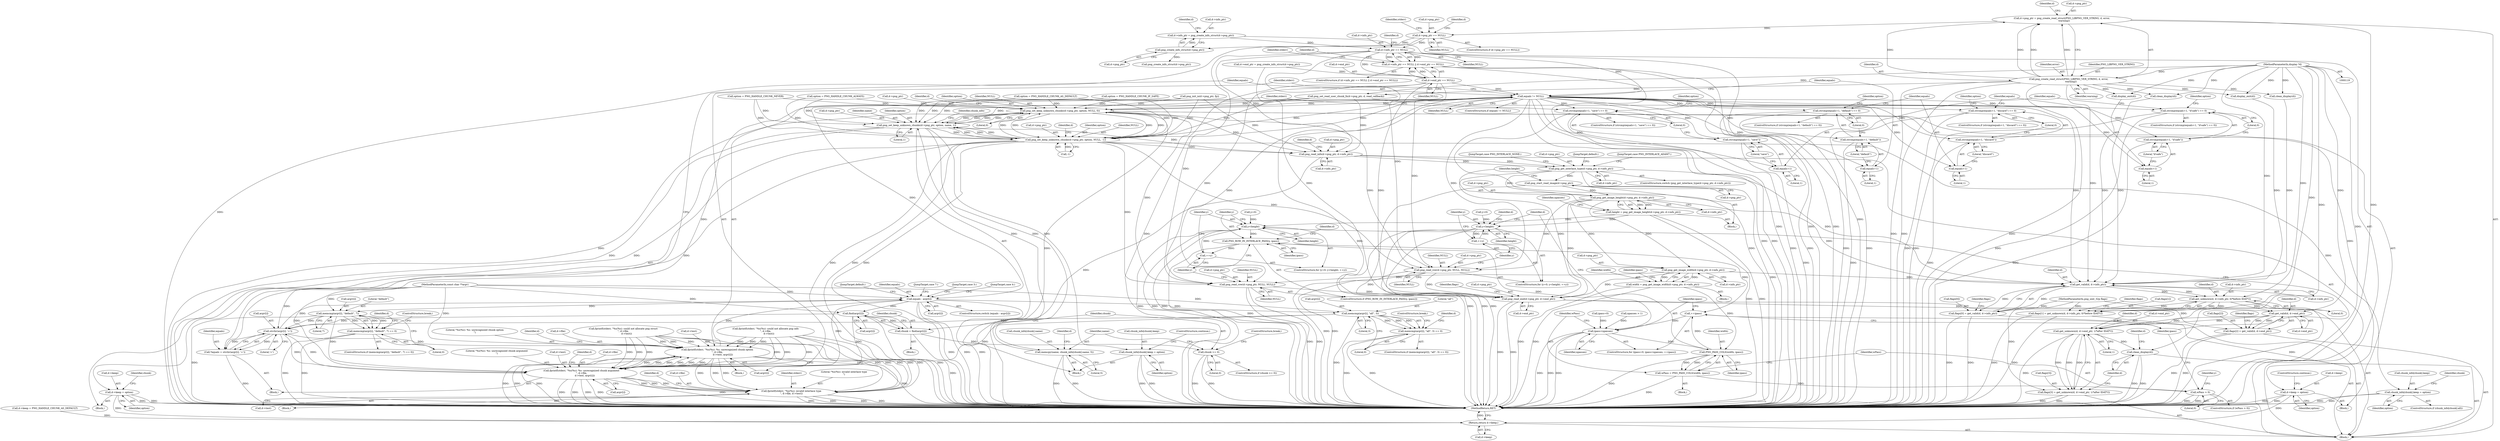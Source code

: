 digraph "1_Android_9d4853418ab2f754c2b63e091c29c5529b8b86ca_32@API" {
"1000173" [label="(Call,d->info_ptr = png_create_info_struct(d->png_ptr))"];
"1000177" [label="(Call,png_create_info_struct(d->png_ptr))"];
"1000156" [label="(Call,d->png_ptr == NULL)"];
"1000146" [label="(Call,d->png_ptr = png_create_read_struct(PNG_LIBPNG_VER_STRING, d, error,\n      warning))"];
"1000150" [label="(Call,png_create_read_struct(PNG_LIBPNG_VER_STRING, d, error,\n      warning))"];
"1000124" [label="(MethodParameterIn,display *d)"];
"1000191" [label="(Call,d->info_ptr == NULL)"];
"1000190" [label="(Call,d->info_ptr == NULL || d->end_ptr == NULL)"];
"1000196" [label="(Call,d->end_ptr == NULL)"];
"1000248" [label="(Call,equals != NULL)"];
"1000255" [label="(Call,strcmp(equals+1, \"default\") == 0)"];
"1000256" [label="(Call,strcmp(equals+1, \"default\"))"];
"1000257" [label="(Call,equals+1)"];
"1000267" [label="(Call,strcmp(equals+1, \"discard\") == 0)"];
"1000268" [label="(Call,strcmp(equals+1, \"discard\"))"];
"1000269" [label="(Call,equals+1)"];
"1000279" [label="(Call,strcmp(equals+1, \"if-safe\") == 0)"];
"1000280" [label="(Call,strcmp(equals+1, \"if-safe\"))"];
"1000281" [label="(Call,equals+1)"];
"1000291" [label="(Call,strcmp(equals+1, \"save\") == 0)"];
"1000292" [label="(Call,strcmp(equals+1, \"save\"))"];
"1000293" [label="(Call,equals+1)"];
"1000318" [label="(Call,equals - argv[i])"];
"1000327" [label="(Call,find(argv[i]))"];
"1000242" [label="(Call,strchr(argv[i], '='))"];
"1000240" [label="(Call,*equals = strchr(argv[i], '='))"];
"1000303" [label="(Call,fprintf(stderr, \"%s(%s): %s: unrecognized chunk option\n\", d->file,\n               d->test, argv[i]))"];
"1000436" [label="(Call,fprintf(stderr, \"%s(%s): %s: unrecognized chunk argument\n\", d->file,\n         d->test, argv[i]))"];
"1000477" [label="(Call,fprintf(stderr, \"%s(%s): invalid interlace type\n\", d->file, d->test))"];
"1000325" [label="(Call,chunk = find(argv[i]))"];
"1000332" [label="(Call,chunk >= 0)"];
"1000364" [label="(Call,memcmp(argv[i], \"default\", 7))"];
"1000363" [label="(Call,memcmp(argv[i], \"default\", 7) == 0)"];
"1000389" [label="(Call,memcmp(argv[i], \"all\", 3))"];
"1000388" [label="(Call,memcmp(argv[i], \"all\", 3) == 0)"];
"1000372" [label="(Call,png_set_keep_unknown_chunks(d->png_ptr, option, NULL, 0))"];
"1000345" [label="(Call,png_set_keep_unknown_chunks(d->png_ptr, option, name, 1))"];
"1000337" [label="(Call,memcpy(name, chunk_info[chunk].name, 5))"];
"1000352" [label="(Call,chunk_info[chunk].keep = option)"];
"1000397" [label="(Call,png_set_keep_unknown_chunks(d->png_ptr, option, NULL, -1))"];
"1000405" [label="(Call,d->keep = option)"];
"1000644" [label="(Return,return d->keep;)"];
"1000425" [label="(Call,chunk_info[chunk].keep = option)"];
"1000450" [label="(Call,png_read_info(d->png_ptr, d->info_ptr))"];
"1000458" [label="(Call,png_get_interlace_type(d->png_ptr, d->info_ptr))"];
"1000499" [label="(Call,png_start_read_image(d->png_ptr))"];
"1000505" [label="(Call,png_get_image_height(d->png_ptr, d->info_ptr))"];
"1000503" [label="(Call,height = png_get_image_height(d->png_ptr, d->info_ptr))"];
"1000553" [label="(Call,y<height)"];
"1000559" [label="(Call,PNG_ROW_IN_INTERLACE_PASS(y, ipass))"];
"1000534" [label="(Call,++ipass)"];
"1000531" [label="(Call,ipass<npasses)"];
"1000540" [label="(Call,PNG_PASS_COLS(width, ipass))"];
"1000538" [label="(Call,wPass = PNG_PASS_COLS(width, ipass))"];
"1000544" [label="(Call,wPass > 0)"];
"1000556" [label="(Call,++y)"];
"1000575" [label="(Call,y<height)"];
"1000578" [label="(Call,++y)"];
"1000520" [label="(Call,png_get_image_width(d->png_ptr, d->info_ptr))"];
"1000518" [label="(Call,width = png_get_image_width(d->png_ptr, d->info_ptr))"];
"1000562" [label="(Call,png_read_row(d->png_ptr, NULL, NULL))"];
"1000586" [label="(Call,png_read_end(d->png_ptr, d->end_ptr))"];
"1000627" [label="(Call,get_valid(d, d->end_ptr))"];
"1000623" [label="(Call,flags[2] = get_valid(d, d->end_ptr))"];
"1000636" [label="(Call,get_unknown(d, d->end_ptr, 1/*after IDAT*/))"];
"1000632" [label="(Call,flags[3] = get_unknown(d, d->end_ptr, 1/*after IDAT*/))"];
"1000642" [label="(Call,clean_display(d))"];
"1000597" [label="(Call,get_valid(d, d->info_ptr))"];
"1000593" [label="(Call,flags[0] = get_valid(d, d->info_ptr))"];
"1000606" [label="(Call,get_unknown(d, d->info_ptr, 0/*before IDAT*/))"];
"1000602" [label="(Call,flags[1] = get_unknown(d, d->info_ptr, 0/*before IDAT*/))"];
"1000580" [label="(Call,png_read_row(d->png_ptr, NULL, NULL))"];
"1000379" [label="(Call,d->keep = option)"];
"1000590" [label="(Call,d->end_ptr)"];
"1000293" [label="(Call,equals+1)"];
"1000593" [label="(Call,flags[0] = get_valid(d, d->info_ptr))"];
"1000272" [label="(Literal,\"discard\")"];
"1000532" [label="(Identifier,ipass)"];
"1000604" [label="(Identifier,flags)"];
"1000203" [label="(Identifier,stderr)"];
"1000248" [label="(Call,equals != NULL)"];
"1000162" [label="(Call,fprintf(stderr, \"%s(%s): could not allocate png struct\n\", d->file,\n         d->test))"];
"1000500" [label="(Call,d->png_ptr)"];
"1000576" [label="(Identifier,y)"];
"1000643" [label="(Identifier,d)"];
"1000242" [label="(Call,strchr(argv[i], '='))"];
"1000559" [label="(Call,PNG_ROW_IN_INTERLACE_PASS(y, ipass))"];
"1000571" [label="(ControlStructure,for (y=0; y<height; ++y))"];
"1000246" [label="(Literal,'=')"];
"1000563" [label="(Call,d->png_ptr)"];
"1000438" [label="(Literal,\"%s(%s): %s: unrecognized chunk argument\n\")"];
"1000377" [label="(Identifier,NULL)"];
"1000383" [label="(Identifier,option)"];
"1000263" [label="(Identifier,option)"];
"1000450" [label="(Call,png_read_info(d->png_ptr, d->info_ptr))"];
"1000304" [label="(Identifier,stderr)"];
"1000397" [label="(Call,png_set_keep_unknown_chunks(d->png_ptr, option, NULL, -1))"];
"1000624" [label="(Call,flags[2])"];
"1000262" [label="(Call,option = PNG_HANDLE_CHUNK_AS_DEFAULT)"];
"1000477" [label="(Call,fprintf(stderr, \"%s(%s): invalid interlace type\n\", d->file, d->test))"];
"1000217" [label="(Identifier,d)"];
"1000380" [label="(Call,d->keep)"];
"1000545" [label="(Identifier,wPass)"];
"1000126" [label="(Block,)"];
"1000577" [label="(Identifier,height)"];
"1000555" [label="(Identifier,height)"];
"1000189" [label="(ControlStructure,if (d->info_ptr == NULL || d->end_ptr == NULL))"];
"1000192" [label="(Call,d->info_ptr)"];
"1000290" [label="(ControlStructure,if (strcmp(equals+1, \"save\") == 0))"];
"1000608" [label="(Call,d->info_ptr)"];
"1000374" [label="(Identifier,d)"];
"1000598" [label="(Identifier,d)"];
"1000379" [label="(Call,d->keep = option)"];
"1000524" [label="(Call,d->info_ptr)"];
"1000331" [label="(ControlStructure,if (chunk >= 0))"];
"1000351" [label="(Literal,1)"];
"1000238" [label="(Block,)"];
"1000326" [label="(Identifier,chunk)"];
"1000323" [label="(Block,)"];
"1000195" [label="(Identifier,NULL)"];
"1000442" [label="(Call,d->test)"];
"1000398" [label="(Call,d->png_ptr)"];
"1000407" [label="(Identifier,d)"];
"1000602" [label="(Call,flags[1] = get_unknown(d, d->info_ptr, 0/*before IDAT*/))"];
"1000296" [label="(Literal,\"save\")"];
"1000588" [label="(Identifier,d)"];
"1000561" [label="(Identifier,ipass)"];
"1000627" [label="(Call,get_valid(d, d->end_ptr))"];
"1000178" [label="(Call,d->png_ptr)"];
"1000648" [label="(MethodReturn,RET)"];
"1000518" [label="(Call,width = png_get_image_width(d->png_ptr, d->info_ptr))"];
"1000353" [label="(Call,chunk_info[chunk].keep)"];
"1000558" [label="(ControlStructure,if (PNG_ROW_IN_INTERLACE_PASS(y, ipass)))"];
"1000260" [label="(Literal,\"default\")"];
"1000460" [label="(Identifier,d)"];
"1000556" [label="(Call,++y)"];
"1000370" [label="(Literal,0)"];
"1000362" [label="(ControlStructure,if (memcmp(argv[i], \"default\", 7) == 0))"];
"1000540" [label="(Call,PNG_PASS_COLS(width, ipass))"];
"1000191" [label="(Call,d->info_ptr == NULL)"];
"1000320" [label="(Call,argv[i])"];
"1000284" [label="(Literal,\"if-safe\")"];
"1000197" [label="(Call,d->end_ptr)"];
"1000268" [label="(Call,strcmp(equals+1, \"discard\"))"];
"1000645" [label="(Call,d->keep)"];
"1000123" [label="(MethodParameterIn,png_uint_32p flags)"];
"1000614" [label="(Identifier,flags)"];
"1000315" [label="(Call,display_exit(d))"];
"1000395" [label="(Literal,0)"];
"1000177" [label="(Call,png_create_info_struct(d->png_ptr))"];
"1000337" [label="(Call,memcpy(name, chunk_info[chunk].name, 5))"];
"1000642" [label="(Call,clean_display(d))"];
"1000146" [label="(Call,d->png_ptr = png_create_read_struct(PNG_LIBPNG_VER_STRING, d, error,\n      warning))"];
"1000346" [label="(Call,d->png_ptr)"];
"1000294" [label="(Identifier,equals)"];
"1000291" [label="(Call,strcmp(equals+1, \"save\") == 0)"];
"1000259" [label="(Literal,1)"];
"1000287" [label="(Identifier,option)"];
"1000124" [label="(MethodParameterIn,display *d)"];
"1000401" [label="(Identifier,option)"];
"1000249" [label="(Identifier,equals)"];
"1000412" [label="(Identifier,chunk)"];
"1000261" [label="(Literal,0)"];
"1000155" [label="(ControlStructure,if (d->png_ptr == NULL))"];
"1000575" [label="(Call,y<height)"];
"1000240" [label="(Call,*equals = strchr(argv[i], '='))"];
"1000394" [label="(Literal,3)"];
"1000551" [label="(Identifier,y)"];
"1000578" [label="(Call,++y)"];
"1000406" [label="(Call,d->keep)"];
"1000451" [label="(Call,d->png_ptr)"];
"1000403" [label="(Call,-1)"];
"1000504" [label="(Identifier,height)"];
"1000158" [label="(Identifier,d)"];
"1000279" [label="(Call,strcmp(equals+1, \"if-safe\") == 0)"];
"1000241" [label="(Identifier,equals)"];
"1000553" [label="(Call,y<height)"];
"1000349" [label="(Identifier,option)"];
"1000332" [label="(Call,chunk >= 0)"];
"1000282" [label="(Identifier,equals)"];
"1000546" [label="(Literal,0)"];
"1000519" [label="(Identifier,width)"];
"1000405" [label="(Call,d->keep = option)"];
"1000183" [label="(Identifier,d)"];
"1000527" [label="(ControlStructure,for (ipass=0; ipass<npasses; ++ipass))"];
"1000531" [label="(Call,ipass<npasses)"];
"1000200" [label="(Identifier,NULL)"];
"1000361" [label="(JumpTarget,case 7:)"];
"1000634" [label="(Identifier,flags)"];
"1000637" [label="(Identifier,d)"];
"1000585" [label="(Identifier,NULL)"];
"1000433" [label="(ControlStructure,break;)"];
"1000257" [label="(Call,equals+1)"];
"1000256" [label="(Call,strcmp(equals+1, \"default\"))"];
"1000386" [label="(JumpTarget,case 3:)"];
"1000431" [label="(Identifier,option)"];
"1000459" [label="(Call,d->png_ptr)"];
"1000131" [label="(Call,d->keep = PNG_HANDLE_CHUNK_AS_DEFAULT)"];
"1000292" [label="(Call,strcmp(equals+1, \"save\"))"];
"1000295" [label="(Literal,1)"];
"1000352" [label="(Call,chunk_info[chunk].keep = option)"];
"1000425" [label="(Call,chunk_info[chunk].keep = option)"];
"1000157" [label="(Call,d->png_ptr)"];
"1000633" [label="(Call,flags[3])"];
"1000584" [label="(Identifier,NULL)"];
"1000521" [label="(Call,d->png_ptr)"];
"1000302" [label="(Block,)"];
"1000297" [label="(Literal,0)"];
"1000390" [label="(Call,argv[i])"];
"1000402" [label="(Identifier,NULL)"];
"1000365" [label="(Call,argv[i])"];
"1000636" [label="(Call,get_unknown(d, d->end_ptr, 1/*after IDAT*/))"];
"1000606" [label="(Call,get_unknown(d, d->info_ptr, 0/*before IDAT*/))"];
"1000156" [label="(Call,d->png_ptr == NULL)"];
"1000454" [label="(Call,d->info_ptr)"];
"1000327" [label="(Call,find(argv[i]))"];
"1000597" [label="(Call,get_valid(d, d->info_ptr))"];
"1000384" [label="(ControlStructure,continue;)"];
"1000359" [label="(ControlStructure,continue;)"];
"1000389" [label="(Call,memcmp(argv[i], \"all\", 3))"];
"1000154" [label="(Identifier,warning)"];
"1000426" [label="(Call,chunk_info[chunk].keep)"];
"1000533" [label="(Identifier,npasses)"];
"1000560" [label="(Identifier,y)"];
"1000278" [label="(ControlStructure,if (strcmp(equals+1, \"if-safe\") == 0))"];
"1000299" [label="(Identifier,option)"];
"1000335" [label="(Block,)"];
"1000514" [label="(Identifier,npasses)"];
"1000581" [label="(Call,d->png_ptr)"];
"1000309" [label="(Call,d->test)"];
"1000181" [label="(Call,d->end_ptr = png_create_info_struct(d->png_ptr))"];
"1000572" [label="(Call,y=0)"];
"1000190" [label="(Call,d->info_ptr == NULL || d->end_ptr == NULL)"];
"1000266" [label="(ControlStructure,if (strcmp(equals+1, \"discard\") == 0))"];
"1000258" [label="(Identifier,equals)"];
"1000324" [label="(JumpTarget,case 4:)"];
"1000305" [label="(Literal,\"%s(%s): %s: unrecognized chunk option\n\")"];
"1000345" [label="(Call,png_set_keep_unknown_chunks(d->png_ptr, option, name, 1))"];
"1000369" [label="(Literal,7)"];
"1000607" [label="(Identifier,d)"];
"1000153" [label="(Identifier,error)"];
"1000150" [label="(Call,png_create_read_struct(PNG_LIBPNG_VER_STRING, d, error,\n      warning))"];
"1000544" [label="(Call,wPass > 0)"];
"1000151" [label="(Identifier,PNG_LIBPNG_VER_STRING)"];
"1000562" [label="(Call,png_read_row(d->png_ptr, NULL, NULL))"];
"1000623" [label="(Call,flags[2] = get_valid(d, d->end_ptr))"];
"1000506" [label="(Call,d->png_ptr)"];
"1000325" [label="(Call,chunk = find(argv[i]))"];
"1000270" [label="(Identifier,equals)"];
"1000271" [label="(Literal,1)"];
"1000318" [label="(Call,equals - argv[i])"];
"1000449" [label="(Identifier,d)"];
"1000160" [label="(Identifier,NULL)"];
"1000196" [label="(Call,d->end_ptr == NULL)"];
"1000243" [label="(Call,argv[i])"];
"1000436" [label="(Call,fprintf(stderr, \"%s(%s): %s: unrecognized chunk argument\n\", d->file,\n         d->test, argv[i]))"];
"1000629" [label="(Call,d->end_ptr)"];
"1000462" [label="(Call,d->info_ptr)"];
"1000419" [label="(ControlStructure,if (chunk_info[chunk].all))"];
"1000628" [label="(Identifier,d)"];
"1000638" [label="(Call,d->end_ptr)"];
"1000273" [label="(Literal,0)"];
"1000566" [label="(Identifier,NULL)"];
"1000503" [label="(Call,height = png_get_image_height(d->png_ptr, d->info_ptr))"];
"1000338" [label="(Identifier,name)"];
"1000275" [label="(Identifier,option)"];
"1000535" [label="(Identifier,ipass)"];
"1000543" [label="(ControlStructure,if (wPass > 0))"];
"1000582" [label="(Identifier,d)"];
"1000344" [label="(Literal,5)"];
"1000174" [label="(Call,d->info_ptr)"];
"1000641" [label="(Literal,1)"];
"1000487" [label="(Identifier,d)"];
"1000316" [label="(Identifier,d)"];
"1000215" [label="(Call,png_init_io(d->png_ptr, fp))"];
"1000539" [label="(Identifier,wPass)"];
"1000372" [label="(Call,png_set_keep_unknown_chunks(d->png_ptr, option, NULL, 0))"];
"1000317" [label="(ControlStructure,switch (equals - argv[i]))"];
"1000549" [label="(ControlStructure,for (y=0; y<height; ++y))"];
"1000393" [label="(Literal,\"all\")"];
"1000457" [label="(ControlStructure,switch (png_get_interlace_type(d->png_ptr, d->info_ptr)))"];
"1000355" [label="(Identifier,chunk_info)"];
"1000185" [label="(Call,png_create_info_struct(d->png_ptr))"];
"1000476" [label="(JumpTarget,default:)"];
"1000471" [label="(JumpTarget,case PNG_INTERLACE_ADAM7:)"];
"1000595" [label="(Identifier,flags)"];
"1000483" [label="(Call,d->test)"];
"1000312" [label="(Call,argv[i])"];
"1000147" [label="(Call,d->png_ptr)"];
"1000363" [label="(Call,memcmp(argv[i], \"default\", 7) == 0)"];
"1000528" [label="(Call,ipass=0)"];
"1000439" [label="(Call,d->file)"];
"1000586" [label="(Call,png_read_end(d->png_ptr, d->end_ptr))"];
"1000516" [label="(Block,)"];
"1000222" [label="(Call,png_set_read_user_chunk_fn(d->png_ptr, d, read_callback))"];
"1000603" [label="(Call,flags[1])"];
"1000554" [label="(Identifier,y)"];
"1000360" [label="(ControlStructure,break;)"];
"1000280" [label="(Call,strcmp(equals+1, \"if-safe\"))"];
"1000368" [label="(Literal,\"default\")"];
"1000505" [label="(Call,png_get_image_height(d->png_ptr, d->info_ptr))"];
"1000480" [label="(Call,d->file)"];
"1000306" [label="(Call,d->file)"];
"1000542" [label="(Identifier,ipass)"];
"1000211" [label="(Call,clean_display(d))"];
"1000175" [label="(Identifier,d)"];
"1000418" [label="(Identifier,chunk)"];
"1000564" [label="(Identifier,d)"];
"1000434" [label="(JumpTarget,default:)"];
"1000509" [label="(Call,d->info_ptr)"];
"1000319" [label="(Identifier,equals)"];
"1000387" [label="(ControlStructure,if (memcmp(argv[i], \"all\", 3) == 0))"];
"1000347" [label="(Identifier,d)"];
"1000122" [label="(MethodParameterIn,const char **argv)"];
"1000646" [label="(Identifier,d)"];
"1000373" [label="(Call,d->png_ptr)"];
"1000541" [label="(Identifier,width)"];
"1000458" [label="(Call,png_get_interlace_type(d->png_ptr, d->info_ptr))"];
"1000448" [label="(Call,display_exit(d))"];
"1000202" [label="(Call,fprintf(stderr, \"%s(%s): could not allocate png info\n\", d->file,\n         d->test))"];
"1000396" [label="(Block,)"];
"1000163" [label="(Identifier,stderr)"];
"1000381" [label="(Identifier,d)"];
"1000173" [label="(Call,d->info_ptr = png_create_info_struct(d->png_ptr))"];
"1000644" [label="(Return,return d->keep;)"];
"1000534" [label="(Call,++ipass)"];
"1000478" [label="(Identifier,stderr)"];
"1000445" [label="(Call,argv[i])"];
"1000285" [label="(Literal,0)"];
"1000385" [label="(ControlStructure,break;)"];
"1000399" [label="(Identifier,d)"];
"1000371" [label="(Block,)"];
"1000538" [label="(Call,wPass = PNG_PASS_COLS(width, ipass))"];
"1000254" [label="(ControlStructure,if (strcmp(equals+1, \"default\") == 0))"];
"1000267" [label="(Call,strcmp(equals+1, \"discard\") == 0)"];
"1000466" [label="(JumpTarget,case PNG_INTERLACE_NONE:)"];
"1000536" [label="(Block,)"];
"1000579" [label="(Identifier,y)"];
"1000437" [label="(Identifier,stderr)"];
"1000594" [label="(Call,flags[0])"];
"1000465" [label="(Block,)"];
"1000303" [label="(Call,fprintf(stderr, \"%s(%s): %s: unrecognized chunk option\n\", d->file,\n               d->test, argv[i]))"];
"1000567" [label="(Identifier,NULL)"];
"1000486" [label="(Call,clean_display(d))"];
"1000283" [label="(Literal,1)"];
"1000334" [label="(Literal,0)"];
"1000255" [label="(Call,strcmp(equals+1, \"default\") == 0)"];
"1000513" [label="(Call,npasses > 1)"];
"1000479" [label="(Literal,\"%s(%s): invalid interlace type\n\")"];
"1000333" [label="(Identifier,chunk)"];
"1000269" [label="(Call,equals+1)"];
"1000376" [label="(Identifier,option)"];
"1000350" [label="(Identifier,name)"];
"1000274" [label="(Call,option = PNG_HANDLE_CHUNK_NEVER)"];
"1000557" [label="(Identifier,y)"];
"1000587" [label="(Call,d->png_ptr)"];
"1000499" [label="(Call,png_start_read_image(d->png_ptr))"];
"1000378" [label="(Literal,0)"];
"1000498" [label="(Block,)"];
"1000358" [label="(Identifier,option)"];
"1000632" [label="(Call,flags[3] = get_unknown(d, d->end_ptr, 1/*after IDAT*/))"];
"1000250" [label="(Identifier,NULL)"];
"1000281" [label="(Call,equals+1)"];
"1000247" [label="(ControlStructure,if (equals != NULL))"];
"1000298" [label="(Call,option = PNG_HANDLE_CHUNK_ALWAYS)"];
"1000599" [label="(Call,d->info_ptr)"];
"1000529" [label="(Identifier,ipass)"];
"1000339" [label="(Call,chunk_info[chunk].name)"];
"1000152" [label="(Identifier,d)"];
"1000286" [label="(Call,option = PNG_HANDLE_CHUNK_IF_SAFE)"];
"1000520" [label="(Call,png_get_image_width(d->png_ptr, d->info_ptr))"];
"1000328" [label="(Call,argv[i])"];
"1000611" [label="(Literal,0)"];
"1000198" [label="(Identifier,d)"];
"1000388" [label="(Call,memcmp(argv[i], \"all\", 3) == 0)"];
"1000550" [label="(Call,y=0)"];
"1000364" [label="(Call,memcmp(argv[i], \"default\", 7))"];
"1000580" [label="(Call,png_read_row(d->png_ptr, NULL, NULL))"];
"1000409" [label="(Identifier,option)"];
"1000173" -> "1000126"  [label="AST: "];
"1000173" -> "1000177"  [label="CFG: "];
"1000174" -> "1000173"  [label="AST: "];
"1000177" -> "1000173"  [label="AST: "];
"1000183" -> "1000173"  [label="CFG: "];
"1000177" -> "1000173"  [label="DDG: "];
"1000173" -> "1000191"  [label="DDG: "];
"1000177" -> "1000178"  [label="CFG: "];
"1000178" -> "1000177"  [label="AST: "];
"1000156" -> "1000177"  [label="DDG: "];
"1000177" -> "1000185"  [label="DDG: "];
"1000156" -> "1000155"  [label="AST: "];
"1000156" -> "1000160"  [label="CFG: "];
"1000157" -> "1000156"  [label="AST: "];
"1000160" -> "1000156"  [label="AST: "];
"1000163" -> "1000156"  [label="CFG: "];
"1000175" -> "1000156"  [label="CFG: "];
"1000156" -> "1000648"  [label="DDG: "];
"1000146" -> "1000156"  [label="DDG: "];
"1000156" -> "1000191"  [label="DDG: "];
"1000146" -> "1000126"  [label="AST: "];
"1000146" -> "1000150"  [label="CFG: "];
"1000147" -> "1000146"  [label="AST: "];
"1000150" -> "1000146"  [label="AST: "];
"1000158" -> "1000146"  [label="CFG: "];
"1000146" -> "1000648"  [label="DDG: "];
"1000150" -> "1000146"  [label="DDG: "];
"1000150" -> "1000146"  [label="DDG: "];
"1000150" -> "1000146"  [label="DDG: "];
"1000150" -> "1000146"  [label="DDG: "];
"1000150" -> "1000154"  [label="CFG: "];
"1000151" -> "1000150"  [label="AST: "];
"1000152" -> "1000150"  [label="AST: "];
"1000153" -> "1000150"  [label="AST: "];
"1000154" -> "1000150"  [label="AST: "];
"1000150" -> "1000648"  [label="DDG: "];
"1000150" -> "1000648"  [label="DDG: "];
"1000150" -> "1000648"  [label="DDG: "];
"1000124" -> "1000150"  [label="DDG: "];
"1000150" -> "1000211"  [label="DDG: "];
"1000150" -> "1000222"  [label="DDG: "];
"1000150" -> "1000315"  [label="DDG: "];
"1000150" -> "1000448"  [label="DDG: "];
"1000150" -> "1000486"  [label="DDG: "];
"1000150" -> "1000597"  [label="DDG: "];
"1000124" -> "1000119"  [label="AST: "];
"1000124" -> "1000648"  [label="DDG: "];
"1000124" -> "1000211"  [label="DDG: "];
"1000124" -> "1000222"  [label="DDG: "];
"1000124" -> "1000315"  [label="DDG: "];
"1000124" -> "1000448"  [label="DDG: "];
"1000124" -> "1000486"  [label="DDG: "];
"1000124" -> "1000597"  [label="DDG: "];
"1000124" -> "1000606"  [label="DDG: "];
"1000124" -> "1000627"  [label="DDG: "];
"1000124" -> "1000636"  [label="DDG: "];
"1000124" -> "1000642"  [label="DDG: "];
"1000191" -> "1000190"  [label="AST: "];
"1000191" -> "1000195"  [label="CFG: "];
"1000192" -> "1000191"  [label="AST: "];
"1000195" -> "1000191"  [label="AST: "];
"1000198" -> "1000191"  [label="CFG: "];
"1000190" -> "1000191"  [label="CFG: "];
"1000191" -> "1000648"  [label="DDG: "];
"1000191" -> "1000190"  [label="DDG: "];
"1000191" -> "1000190"  [label="DDG: "];
"1000191" -> "1000196"  [label="DDG: "];
"1000191" -> "1000248"  [label="DDG: "];
"1000191" -> "1000450"  [label="DDG: "];
"1000191" -> "1000562"  [label="DDG: "];
"1000191" -> "1000580"  [label="DDG: "];
"1000190" -> "1000189"  [label="AST: "];
"1000190" -> "1000196"  [label="CFG: "];
"1000196" -> "1000190"  [label="AST: "];
"1000203" -> "1000190"  [label="CFG: "];
"1000217" -> "1000190"  [label="CFG: "];
"1000190" -> "1000648"  [label="DDG: "];
"1000190" -> "1000648"  [label="DDG: "];
"1000190" -> "1000648"  [label="DDG: "];
"1000196" -> "1000190"  [label="DDG: "];
"1000196" -> "1000190"  [label="DDG: "];
"1000196" -> "1000200"  [label="CFG: "];
"1000197" -> "1000196"  [label="AST: "];
"1000200" -> "1000196"  [label="AST: "];
"1000196" -> "1000648"  [label="DDG: "];
"1000181" -> "1000196"  [label="DDG: "];
"1000196" -> "1000248"  [label="DDG: "];
"1000196" -> "1000562"  [label="DDG: "];
"1000196" -> "1000580"  [label="DDG: "];
"1000196" -> "1000586"  [label="DDG: "];
"1000248" -> "1000247"  [label="AST: "];
"1000248" -> "1000250"  [label="CFG: "];
"1000249" -> "1000248"  [label="AST: "];
"1000250" -> "1000248"  [label="AST: "];
"1000258" -> "1000248"  [label="CFG: "];
"1000437" -> "1000248"  [label="CFG: "];
"1000248" -> "1000648"  [label="DDG: "];
"1000248" -> "1000648"  [label="DDG: "];
"1000248" -> "1000648"  [label="DDG: "];
"1000240" -> "1000248"  [label="DDG: "];
"1000372" -> "1000248"  [label="DDG: "];
"1000397" -> "1000248"  [label="DDG: "];
"1000248" -> "1000255"  [label="DDG: "];
"1000248" -> "1000256"  [label="DDG: "];
"1000248" -> "1000257"  [label="DDG: "];
"1000248" -> "1000267"  [label="DDG: "];
"1000248" -> "1000268"  [label="DDG: "];
"1000248" -> "1000269"  [label="DDG: "];
"1000248" -> "1000279"  [label="DDG: "];
"1000248" -> "1000280"  [label="DDG: "];
"1000248" -> "1000281"  [label="DDG: "];
"1000248" -> "1000291"  [label="DDG: "];
"1000248" -> "1000292"  [label="DDG: "];
"1000248" -> "1000293"  [label="DDG: "];
"1000248" -> "1000318"  [label="DDG: "];
"1000248" -> "1000372"  [label="DDG: "];
"1000248" -> "1000397"  [label="DDG: "];
"1000248" -> "1000562"  [label="DDG: "];
"1000248" -> "1000580"  [label="DDG: "];
"1000255" -> "1000254"  [label="AST: "];
"1000255" -> "1000261"  [label="CFG: "];
"1000256" -> "1000255"  [label="AST: "];
"1000261" -> "1000255"  [label="AST: "];
"1000263" -> "1000255"  [label="CFG: "];
"1000270" -> "1000255"  [label="CFG: "];
"1000255" -> "1000648"  [label="DDG: "];
"1000255" -> "1000648"  [label="DDG: "];
"1000256" -> "1000260"  [label="CFG: "];
"1000257" -> "1000256"  [label="AST: "];
"1000260" -> "1000256"  [label="AST: "];
"1000261" -> "1000256"  [label="CFG: "];
"1000256" -> "1000648"  [label="DDG: "];
"1000257" -> "1000259"  [label="CFG: "];
"1000258" -> "1000257"  [label="AST: "];
"1000259" -> "1000257"  [label="AST: "];
"1000260" -> "1000257"  [label="CFG: "];
"1000267" -> "1000266"  [label="AST: "];
"1000267" -> "1000273"  [label="CFG: "];
"1000268" -> "1000267"  [label="AST: "];
"1000273" -> "1000267"  [label="AST: "];
"1000275" -> "1000267"  [label="CFG: "];
"1000282" -> "1000267"  [label="CFG: "];
"1000267" -> "1000648"  [label="DDG: "];
"1000267" -> "1000648"  [label="DDG: "];
"1000268" -> "1000272"  [label="CFG: "];
"1000269" -> "1000268"  [label="AST: "];
"1000272" -> "1000268"  [label="AST: "];
"1000273" -> "1000268"  [label="CFG: "];
"1000268" -> "1000648"  [label="DDG: "];
"1000269" -> "1000271"  [label="CFG: "];
"1000270" -> "1000269"  [label="AST: "];
"1000271" -> "1000269"  [label="AST: "];
"1000272" -> "1000269"  [label="CFG: "];
"1000279" -> "1000278"  [label="AST: "];
"1000279" -> "1000285"  [label="CFG: "];
"1000280" -> "1000279"  [label="AST: "];
"1000285" -> "1000279"  [label="AST: "];
"1000287" -> "1000279"  [label="CFG: "];
"1000294" -> "1000279"  [label="CFG: "];
"1000279" -> "1000648"  [label="DDG: "];
"1000279" -> "1000648"  [label="DDG: "];
"1000280" -> "1000284"  [label="CFG: "];
"1000281" -> "1000280"  [label="AST: "];
"1000284" -> "1000280"  [label="AST: "];
"1000285" -> "1000280"  [label="CFG: "];
"1000280" -> "1000648"  [label="DDG: "];
"1000281" -> "1000283"  [label="CFG: "];
"1000282" -> "1000281"  [label="AST: "];
"1000283" -> "1000281"  [label="AST: "];
"1000284" -> "1000281"  [label="CFG: "];
"1000291" -> "1000290"  [label="AST: "];
"1000291" -> "1000297"  [label="CFG: "];
"1000292" -> "1000291"  [label="AST: "];
"1000297" -> "1000291"  [label="AST: "];
"1000299" -> "1000291"  [label="CFG: "];
"1000304" -> "1000291"  [label="CFG: "];
"1000291" -> "1000648"  [label="DDG: "];
"1000291" -> "1000648"  [label="DDG: "];
"1000292" -> "1000296"  [label="CFG: "];
"1000293" -> "1000292"  [label="AST: "];
"1000296" -> "1000292"  [label="AST: "];
"1000297" -> "1000292"  [label="CFG: "];
"1000292" -> "1000648"  [label="DDG: "];
"1000293" -> "1000295"  [label="CFG: "];
"1000294" -> "1000293"  [label="AST: "];
"1000295" -> "1000293"  [label="AST: "];
"1000296" -> "1000293"  [label="CFG: "];
"1000318" -> "1000317"  [label="AST: "];
"1000318" -> "1000320"  [label="CFG: "];
"1000319" -> "1000318"  [label="AST: "];
"1000320" -> "1000318"  [label="AST: "];
"1000324" -> "1000318"  [label="CFG: "];
"1000361" -> "1000318"  [label="CFG: "];
"1000386" -> "1000318"  [label="CFG: "];
"1000434" -> "1000318"  [label="CFG: "];
"1000318" -> "1000648"  [label="DDG: "];
"1000318" -> "1000648"  [label="DDG: "];
"1000318" -> "1000648"  [label="DDG: "];
"1000303" -> "1000318"  [label="DDG: "];
"1000242" -> "1000318"  [label="DDG: "];
"1000122" -> "1000318"  [label="DDG: "];
"1000318" -> "1000327"  [label="DDG: "];
"1000318" -> "1000364"  [label="DDG: "];
"1000318" -> "1000389"  [label="DDG: "];
"1000318" -> "1000436"  [label="DDG: "];
"1000327" -> "1000325"  [label="AST: "];
"1000327" -> "1000328"  [label="CFG: "];
"1000328" -> "1000327"  [label="AST: "];
"1000325" -> "1000327"  [label="CFG: "];
"1000327" -> "1000648"  [label="DDG: "];
"1000327" -> "1000242"  [label="DDG: "];
"1000327" -> "1000325"  [label="DDG: "];
"1000122" -> "1000327"  [label="DDG: "];
"1000327" -> "1000436"  [label="DDG: "];
"1000242" -> "1000240"  [label="AST: "];
"1000242" -> "1000246"  [label="CFG: "];
"1000243" -> "1000242"  [label="AST: "];
"1000246" -> "1000242"  [label="AST: "];
"1000240" -> "1000242"  [label="CFG: "];
"1000242" -> "1000240"  [label="DDG: "];
"1000242" -> "1000240"  [label="DDG: "];
"1000364" -> "1000242"  [label="DDG: "];
"1000436" -> "1000242"  [label="DDG: "];
"1000389" -> "1000242"  [label="DDG: "];
"1000122" -> "1000242"  [label="DDG: "];
"1000242" -> "1000303"  [label="DDG: "];
"1000242" -> "1000436"  [label="DDG: "];
"1000240" -> "1000238"  [label="AST: "];
"1000241" -> "1000240"  [label="AST: "];
"1000249" -> "1000240"  [label="CFG: "];
"1000240" -> "1000648"  [label="DDG: "];
"1000303" -> "1000302"  [label="AST: "];
"1000303" -> "1000312"  [label="CFG: "];
"1000304" -> "1000303"  [label="AST: "];
"1000305" -> "1000303"  [label="AST: "];
"1000306" -> "1000303"  [label="AST: "];
"1000309" -> "1000303"  [label="AST: "];
"1000312" -> "1000303"  [label="AST: "];
"1000316" -> "1000303"  [label="CFG: "];
"1000303" -> "1000648"  [label="DDG: "];
"1000303" -> "1000648"  [label="DDG: "];
"1000303" -> "1000648"  [label="DDG: "];
"1000303" -> "1000648"  [label="DDG: "];
"1000436" -> "1000303"  [label="DDG: "];
"1000436" -> "1000303"  [label="DDG: "];
"1000436" -> "1000303"  [label="DDG: "];
"1000202" -> "1000303"  [label="DDG: "];
"1000202" -> "1000303"  [label="DDG: "];
"1000202" -> "1000303"  [label="DDG: "];
"1000162" -> "1000303"  [label="DDG: "];
"1000162" -> "1000303"  [label="DDG: "];
"1000162" -> "1000303"  [label="DDG: "];
"1000122" -> "1000303"  [label="DDG: "];
"1000303" -> "1000436"  [label="DDG: "];
"1000303" -> "1000436"  [label="DDG: "];
"1000303" -> "1000436"  [label="DDG: "];
"1000303" -> "1000477"  [label="DDG: "];
"1000303" -> "1000477"  [label="DDG: "];
"1000303" -> "1000477"  [label="DDG: "];
"1000436" -> "1000238"  [label="AST: "];
"1000436" -> "1000445"  [label="CFG: "];
"1000437" -> "1000436"  [label="AST: "];
"1000438" -> "1000436"  [label="AST: "];
"1000439" -> "1000436"  [label="AST: "];
"1000442" -> "1000436"  [label="AST: "];
"1000445" -> "1000436"  [label="AST: "];
"1000449" -> "1000436"  [label="CFG: "];
"1000436" -> "1000648"  [label="DDG: "];
"1000436" -> "1000648"  [label="DDG: "];
"1000436" -> "1000648"  [label="DDG: "];
"1000436" -> "1000648"  [label="DDG: "];
"1000436" -> "1000648"  [label="DDG: "];
"1000202" -> "1000436"  [label="DDG: "];
"1000202" -> "1000436"  [label="DDG: "];
"1000202" -> "1000436"  [label="DDG: "];
"1000162" -> "1000436"  [label="DDG: "];
"1000162" -> "1000436"  [label="DDG: "];
"1000162" -> "1000436"  [label="DDG: "];
"1000364" -> "1000436"  [label="DDG: "];
"1000389" -> "1000436"  [label="DDG: "];
"1000122" -> "1000436"  [label="DDG: "];
"1000436" -> "1000477"  [label="DDG: "];
"1000436" -> "1000477"  [label="DDG: "];
"1000436" -> "1000477"  [label="DDG: "];
"1000477" -> "1000465"  [label="AST: "];
"1000477" -> "1000483"  [label="CFG: "];
"1000478" -> "1000477"  [label="AST: "];
"1000479" -> "1000477"  [label="AST: "];
"1000480" -> "1000477"  [label="AST: "];
"1000483" -> "1000477"  [label="AST: "];
"1000487" -> "1000477"  [label="CFG: "];
"1000477" -> "1000648"  [label="DDG: "];
"1000477" -> "1000648"  [label="DDG: "];
"1000477" -> "1000648"  [label="DDG: "];
"1000477" -> "1000648"  [label="DDG: "];
"1000202" -> "1000477"  [label="DDG: "];
"1000202" -> "1000477"  [label="DDG: "];
"1000202" -> "1000477"  [label="DDG: "];
"1000162" -> "1000477"  [label="DDG: "];
"1000162" -> "1000477"  [label="DDG: "];
"1000162" -> "1000477"  [label="DDG: "];
"1000325" -> "1000323"  [label="AST: "];
"1000326" -> "1000325"  [label="AST: "];
"1000333" -> "1000325"  [label="CFG: "];
"1000325" -> "1000648"  [label="DDG: "];
"1000325" -> "1000332"  [label="DDG: "];
"1000332" -> "1000331"  [label="AST: "];
"1000332" -> "1000334"  [label="CFG: "];
"1000333" -> "1000332"  [label="AST: "];
"1000334" -> "1000332"  [label="AST: "];
"1000338" -> "1000332"  [label="CFG: "];
"1000360" -> "1000332"  [label="CFG: "];
"1000332" -> "1000648"  [label="DDG: "];
"1000332" -> "1000648"  [label="DDG: "];
"1000364" -> "1000363"  [label="AST: "];
"1000364" -> "1000369"  [label="CFG: "];
"1000365" -> "1000364"  [label="AST: "];
"1000368" -> "1000364"  [label="AST: "];
"1000369" -> "1000364"  [label="AST: "];
"1000370" -> "1000364"  [label="CFG: "];
"1000364" -> "1000648"  [label="DDG: "];
"1000364" -> "1000363"  [label="DDG: "];
"1000364" -> "1000363"  [label="DDG: "];
"1000364" -> "1000363"  [label="DDG: "];
"1000122" -> "1000364"  [label="DDG: "];
"1000363" -> "1000362"  [label="AST: "];
"1000363" -> "1000370"  [label="CFG: "];
"1000370" -> "1000363"  [label="AST: "];
"1000374" -> "1000363"  [label="CFG: "];
"1000385" -> "1000363"  [label="CFG: "];
"1000363" -> "1000648"  [label="DDG: "];
"1000363" -> "1000648"  [label="DDG: "];
"1000389" -> "1000388"  [label="AST: "];
"1000389" -> "1000394"  [label="CFG: "];
"1000390" -> "1000389"  [label="AST: "];
"1000393" -> "1000389"  [label="AST: "];
"1000394" -> "1000389"  [label="AST: "];
"1000395" -> "1000389"  [label="CFG: "];
"1000389" -> "1000648"  [label="DDG: "];
"1000389" -> "1000388"  [label="DDG: "];
"1000389" -> "1000388"  [label="DDG: "];
"1000389" -> "1000388"  [label="DDG: "];
"1000122" -> "1000389"  [label="DDG: "];
"1000388" -> "1000387"  [label="AST: "];
"1000388" -> "1000395"  [label="CFG: "];
"1000395" -> "1000388"  [label="AST: "];
"1000399" -> "1000388"  [label="CFG: "];
"1000433" -> "1000388"  [label="CFG: "];
"1000388" -> "1000648"  [label="DDG: "];
"1000388" -> "1000648"  [label="DDG: "];
"1000372" -> "1000371"  [label="AST: "];
"1000372" -> "1000378"  [label="CFG: "];
"1000373" -> "1000372"  [label="AST: "];
"1000376" -> "1000372"  [label="AST: "];
"1000377" -> "1000372"  [label="AST: "];
"1000378" -> "1000372"  [label="AST: "];
"1000381" -> "1000372"  [label="CFG: "];
"1000372" -> "1000648"  [label="DDG: "];
"1000372" -> "1000648"  [label="DDG: "];
"1000372" -> "1000345"  [label="DDG: "];
"1000372" -> "1000345"  [label="DDG: "];
"1000222" -> "1000372"  [label="DDG: "];
"1000397" -> "1000372"  [label="DDG: "];
"1000397" -> "1000372"  [label="DDG: "];
"1000215" -> "1000372"  [label="DDG: "];
"1000345" -> "1000372"  [label="DDG: "];
"1000345" -> "1000372"  [label="DDG: "];
"1000274" -> "1000372"  [label="DDG: "];
"1000298" -> "1000372"  [label="DDG: "];
"1000262" -> "1000372"  [label="DDG: "];
"1000286" -> "1000372"  [label="DDG: "];
"1000372" -> "1000379"  [label="DDG: "];
"1000372" -> "1000397"  [label="DDG: "];
"1000372" -> "1000397"  [label="DDG: "];
"1000372" -> "1000450"  [label="DDG: "];
"1000372" -> "1000562"  [label="DDG: "];
"1000372" -> "1000580"  [label="DDG: "];
"1000345" -> "1000335"  [label="AST: "];
"1000345" -> "1000351"  [label="CFG: "];
"1000346" -> "1000345"  [label="AST: "];
"1000349" -> "1000345"  [label="AST: "];
"1000350" -> "1000345"  [label="AST: "];
"1000351" -> "1000345"  [label="AST: "];
"1000355" -> "1000345"  [label="CFG: "];
"1000345" -> "1000648"  [label="DDG: "];
"1000345" -> "1000648"  [label="DDG: "];
"1000345" -> "1000337"  [label="DDG: "];
"1000222" -> "1000345"  [label="DDG: "];
"1000397" -> "1000345"  [label="DDG: "];
"1000397" -> "1000345"  [label="DDG: "];
"1000215" -> "1000345"  [label="DDG: "];
"1000274" -> "1000345"  [label="DDG: "];
"1000298" -> "1000345"  [label="DDG: "];
"1000262" -> "1000345"  [label="DDG: "];
"1000286" -> "1000345"  [label="DDG: "];
"1000337" -> "1000345"  [label="DDG: "];
"1000345" -> "1000352"  [label="DDG: "];
"1000345" -> "1000397"  [label="DDG: "];
"1000345" -> "1000397"  [label="DDG: "];
"1000345" -> "1000450"  [label="DDG: "];
"1000337" -> "1000335"  [label="AST: "];
"1000337" -> "1000344"  [label="CFG: "];
"1000338" -> "1000337"  [label="AST: "];
"1000339" -> "1000337"  [label="AST: "];
"1000344" -> "1000337"  [label="AST: "];
"1000347" -> "1000337"  [label="CFG: "];
"1000337" -> "1000648"  [label="DDG: "];
"1000337" -> "1000648"  [label="DDG: "];
"1000352" -> "1000335"  [label="AST: "];
"1000352" -> "1000358"  [label="CFG: "];
"1000353" -> "1000352"  [label="AST: "];
"1000358" -> "1000352"  [label="AST: "];
"1000359" -> "1000352"  [label="CFG: "];
"1000352" -> "1000648"  [label="DDG: "];
"1000352" -> "1000648"  [label="DDG: "];
"1000397" -> "1000396"  [label="AST: "];
"1000397" -> "1000403"  [label="CFG: "];
"1000398" -> "1000397"  [label="AST: "];
"1000401" -> "1000397"  [label="AST: "];
"1000402" -> "1000397"  [label="AST: "];
"1000403" -> "1000397"  [label="AST: "];
"1000407" -> "1000397"  [label="CFG: "];
"1000397" -> "1000648"  [label="DDG: "];
"1000397" -> "1000648"  [label="DDG: "];
"1000397" -> "1000648"  [label="DDG: "];
"1000222" -> "1000397"  [label="DDG: "];
"1000215" -> "1000397"  [label="DDG: "];
"1000274" -> "1000397"  [label="DDG: "];
"1000298" -> "1000397"  [label="DDG: "];
"1000262" -> "1000397"  [label="DDG: "];
"1000286" -> "1000397"  [label="DDG: "];
"1000403" -> "1000397"  [label="DDG: "];
"1000397" -> "1000405"  [label="DDG: "];
"1000397" -> "1000425"  [label="DDG: "];
"1000397" -> "1000450"  [label="DDG: "];
"1000397" -> "1000562"  [label="DDG: "];
"1000397" -> "1000580"  [label="DDG: "];
"1000405" -> "1000396"  [label="AST: "];
"1000405" -> "1000409"  [label="CFG: "];
"1000406" -> "1000405"  [label="AST: "];
"1000409" -> "1000405"  [label="AST: "];
"1000412" -> "1000405"  [label="CFG: "];
"1000405" -> "1000648"  [label="DDG: "];
"1000405" -> "1000648"  [label="DDG: "];
"1000405" -> "1000644"  [label="DDG: "];
"1000644" -> "1000126"  [label="AST: "];
"1000644" -> "1000645"  [label="CFG: "];
"1000645" -> "1000644"  [label="AST: "];
"1000648" -> "1000644"  [label="CFG: "];
"1000644" -> "1000648"  [label="DDG: "];
"1000131" -> "1000644"  [label="DDG: "];
"1000379" -> "1000644"  [label="DDG: "];
"1000425" -> "1000419"  [label="AST: "];
"1000425" -> "1000431"  [label="CFG: "];
"1000426" -> "1000425"  [label="AST: "];
"1000431" -> "1000425"  [label="AST: "];
"1000418" -> "1000425"  [label="CFG: "];
"1000425" -> "1000648"  [label="DDG: "];
"1000425" -> "1000648"  [label="DDG: "];
"1000450" -> "1000126"  [label="AST: "];
"1000450" -> "1000454"  [label="CFG: "];
"1000451" -> "1000450"  [label="AST: "];
"1000454" -> "1000450"  [label="AST: "];
"1000460" -> "1000450"  [label="CFG: "];
"1000450" -> "1000648"  [label="DDG: "];
"1000222" -> "1000450"  [label="DDG: "];
"1000215" -> "1000450"  [label="DDG: "];
"1000450" -> "1000458"  [label="DDG: "];
"1000450" -> "1000458"  [label="DDG: "];
"1000458" -> "1000457"  [label="AST: "];
"1000458" -> "1000462"  [label="CFG: "];
"1000459" -> "1000458"  [label="AST: "];
"1000462" -> "1000458"  [label="AST: "];
"1000466" -> "1000458"  [label="CFG: "];
"1000471" -> "1000458"  [label="CFG: "];
"1000476" -> "1000458"  [label="CFG: "];
"1000458" -> "1000648"  [label="DDG: "];
"1000458" -> "1000499"  [label="DDG: "];
"1000458" -> "1000505"  [label="DDG: "];
"1000458" -> "1000586"  [label="DDG: "];
"1000458" -> "1000597"  [label="DDG: "];
"1000499" -> "1000498"  [label="AST: "];
"1000499" -> "1000500"  [label="CFG: "];
"1000500" -> "1000499"  [label="AST: "];
"1000504" -> "1000499"  [label="CFG: "];
"1000499" -> "1000648"  [label="DDG: "];
"1000499" -> "1000505"  [label="DDG: "];
"1000505" -> "1000503"  [label="AST: "];
"1000505" -> "1000509"  [label="CFG: "];
"1000506" -> "1000505"  [label="AST: "];
"1000509" -> "1000505"  [label="AST: "];
"1000503" -> "1000505"  [label="CFG: "];
"1000505" -> "1000503"  [label="DDG: "];
"1000505" -> "1000503"  [label="DDG: "];
"1000505" -> "1000520"  [label="DDG: "];
"1000505" -> "1000520"  [label="DDG: "];
"1000505" -> "1000580"  [label="DDG: "];
"1000505" -> "1000586"  [label="DDG: "];
"1000505" -> "1000597"  [label="DDG: "];
"1000503" -> "1000498"  [label="AST: "];
"1000504" -> "1000503"  [label="AST: "];
"1000514" -> "1000503"  [label="CFG: "];
"1000503" -> "1000648"  [label="DDG: "];
"1000503" -> "1000648"  [label="DDG: "];
"1000503" -> "1000553"  [label="DDG: "];
"1000503" -> "1000575"  [label="DDG: "];
"1000553" -> "1000549"  [label="AST: "];
"1000553" -> "1000555"  [label="CFG: "];
"1000554" -> "1000553"  [label="AST: "];
"1000555" -> "1000553"  [label="AST: "];
"1000560" -> "1000553"  [label="CFG: "];
"1000535" -> "1000553"  [label="CFG: "];
"1000553" -> "1000648"  [label="DDG: "];
"1000553" -> "1000648"  [label="DDG: "];
"1000553" -> "1000648"  [label="DDG: "];
"1000556" -> "1000553"  [label="DDG: "];
"1000550" -> "1000553"  [label="DDG: "];
"1000553" -> "1000559"  [label="DDG: "];
"1000559" -> "1000558"  [label="AST: "];
"1000559" -> "1000561"  [label="CFG: "];
"1000560" -> "1000559"  [label="AST: "];
"1000561" -> "1000559"  [label="AST: "];
"1000564" -> "1000559"  [label="CFG: "];
"1000557" -> "1000559"  [label="CFG: "];
"1000559" -> "1000648"  [label="DDG: "];
"1000559" -> "1000534"  [label="DDG: "];
"1000559" -> "1000556"  [label="DDG: "];
"1000540" -> "1000559"  [label="DDG: "];
"1000534" -> "1000527"  [label="AST: "];
"1000534" -> "1000535"  [label="CFG: "];
"1000535" -> "1000534"  [label="AST: "];
"1000532" -> "1000534"  [label="CFG: "];
"1000534" -> "1000531"  [label="DDG: "];
"1000540" -> "1000534"  [label="DDG: "];
"1000531" -> "1000527"  [label="AST: "];
"1000531" -> "1000533"  [label="CFG: "];
"1000532" -> "1000531"  [label="AST: "];
"1000533" -> "1000531"  [label="AST: "];
"1000539" -> "1000531"  [label="CFG: "];
"1000588" -> "1000531"  [label="CFG: "];
"1000531" -> "1000648"  [label="DDG: "];
"1000531" -> "1000648"  [label="DDG: "];
"1000531" -> "1000648"  [label="DDG: "];
"1000528" -> "1000531"  [label="DDG: "];
"1000513" -> "1000531"  [label="DDG: "];
"1000531" -> "1000540"  [label="DDG: "];
"1000540" -> "1000538"  [label="AST: "];
"1000540" -> "1000542"  [label="CFG: "];
"1000541" -> "1000540"  [label="AST: "];
"1000542" -> "1000540"  [label="AST: "];
"1000538" -> "1000540"  [label="CFG: "];
"1000540" -> "1000648"  [label="DDG: "];
"1000540" -> "1000538"  [label="DDG: "];
"1000540" -> "1000538"  [label="DDG: "];
"1000518" -> "1000540"  [label="DDG: "];
"1000538" -> "1000536"  [label="AST: "];
"1000539" -> "1000538"  [label="AST: "];
"1000545" -> "1000538"  [label="CFG: "];
"1000538" -> "1000648"  [label="DDG: "];
"1000538" -> "1000544"  [label="DDG: "];
"1000544" -> "1000543"  [label="AST: "];
"1000544" -> "1000546"  [label="CFG: "];
"1000545" -> "1000544"  [label="AST: "];
"1000546" -> "1000544"  [label="AST: "];
"1000551" -> "1000544"  [label="CFG: "];
"1000535" -> "1000544"  [label="CFG: "];
"1000544" -> "1000648"  [label="DDG: "];
"1000544" -> "1000648"  [label="DDG: "];
"1000556" -> "1000549"  [label="AST: "];
"1000556" -> "1000557"  [label="CFG: "];
"1000557" -> "1000556"  [label="AST: "];
"1000554" -> "1000556"  [label="CFG: "];
"1000575" -> "1000571"  [label="AST: "];
"1000575" -> "1000577"  [label="CFG: "];
"1000576" -> "1000575"  [label="AST: "];
"1000577" -> "1000575"  [label="AST: "];
"1000582" -> "1000575"  [label="CFG: "];
"1000588" -> "1000575"  [label="CFG: "];
"1000575" -> "1000648"  [label="DDG: "];
"1000575" -> "1000648"  [label="DDG: "];
"1000575" -> "1000648"  [label="DDG: "];
"1000578" -> "1000575"  [label="DDG: "];
"1000572" -> "1000575"  [label="DDG: "];
"1000575" -> "1000578"  [label="DDG: "];
"1000578" -> "1000571"  [label="AST: "];
"1000578" -> "1000579"  [label="CFG: "];
"1000579" -> "1000578"  [label="AST: "];
"1000576" -> "1000578"  [label="CFG: "];
"1000520" -> "1000518"  [label="AST: "];
"1000520" -> "1000524"  [label="CFG: "];
"1000521" -> "1000520"  [label="AST: "];
"1000524" -> "1000520"  [label="AST: "];
"1000518" -> "1000520"  [label="CFG: "];
"1000520" -> "1000518"  [label="DDG: "];
"1000520" -> "1000518"  [label="DDG: "];
"1000520" -> "1000562"  [label="DDG: "];
"1000520" -> "1000586"  [label="DDG: "];
"1000520" -> "1000597"  [label="DDG: "];
"1000518" -> "1000516"  [label="AST: "];
"1000519" -> "1000518"  [label="AST: "];
"1000529" -> "1000518"  [label="CFG: "];
"1000518" -> "1000648"  [label="DDG: "];
"1000518" -> "1000648"  [label="DDG: "];
"1000562" -> "1000558"  [label="AST: "];
"1000562" -> "1000567"  [label="CFG: "];
"1000563" -> "1000562"  [label="AST: "];
"1000566" -> "1000562"  [label="AST: "];
"1000567" -> "1000562"  [label="AST: "];
"1000557" -> "1000562"  [label="CFG: "];
"1000562" -> "1000648"  [label="DDG: "];
"1000562" -> "1000648"  [label="DDG: "];
"1000562" -> "1000586"  [label="DDG: "];
"1000586" -> "1000126"  [label="AST: "];
"1000586" -> "1000590"  [label="CFG: "];
"1000587" -> "1000586"  [label="AST: "];
"1000590" -> "1000586"  [label="AST: "];
"1000595" -> "1000586"  [label="CFG: "];
"1000586" -> "1000648"  [label="DDG: "];
"1000586" -> "1000648"  [label="DDG: "];
"1000580" -> "1000586"  [label="DDG: "];
"1000181" -> "1000586"  [label="DDG: "];
"1000586" -> "1000627"  [label="DDG: "];
"1000627" -> "1000623"  [label="AST: "];
"1000627" -> "1000629"  [label="CFG: "];
"1000628" -> "1000627"  [label="AST: "];
"1000629" -> "1000627"  [label="AST: "];
"1000623" -> "1000627"  [label="CFG: "];
"1000627" -> "1000623"  [label="DDG: "];
"1000627" -> "1000623"  [label="DDG: "];
"1000606" -> "1000627"  [label="DDG: "];
"1000627" -> "1000636"  [label="DDG: "];
"1000627" -> "1000636"  [label="DDG: "];
"1000623" -> "1000126"  [label="AST: "];
"1000624" -> "1000623"  [label="AST: "];
"1000634" -> "1000623"  [label="CFG: "];
"1000623" -> "1000648"  [label="DDG: "];
"1000623" -> "1000648"  [label="DDG: "];
"1000123" -> "1000623"  [label="DDG: "];
"1000636" -> "1000632"  [label="AST: "];
"1000636" -> "1000641"  [label="CFG: "];
"1000637" -> "1000636"  [label="AST: "];
"1000638" -> "1000636"  [label="AST: "];
"1000641" -> "1000636"  [label="AST: "];
"1000632" -> "1000636"  [label="CFG: "];
"1000636" -> "1000648"  [label="DDG: "];
"1000636" -> "1000632"  [label="DDG: "];
"1000636" -> "1000632"  [label="DDG: "];
"1000636" -> "1000632"  [label="DDG: "];
"1000636" -> "1000642"  [label="DDG: "];
"1000632" -> "1000126"  [label="AST: "];
"1000633" -> "1000632"  [label="AST: "];
"1000643" -> "1000632"  [label="CFG: "];
"1000632" -> "1000648"  [label="DDG: "];
"1000632" -> "1000648"  [label="DDG: "];
"1000123" -> "1000632"  [label="DDG: "];
"1000642" -> "1000126"  [label="AST: "];
"1000642" -> "1000643"  [label="CFG: "];
"1000643" -> "1000642"  [label="AST: "];
"1000646" -> "1000642"  [label="CFG: "];
"1000642" -> "1000648"  [label="DDG: "];
"1000642" -> "1000648"  [label="DDG: "];
"1000597" -> "1000593"  [label="AST: "];
"1000597" -> "1000599"  [label="CFG: "];
"1000598" -> "1000597"  [label="AST: "];
"1000599" -> "1000597"  [label="AST: "];
"1000593" -> "1000597"  [label="CFG: "];
"1000597" -> "1000593"  [label="DDG: "];
"1000597" -> "1000593"  [label="DDG: "];
"1000448" -> "1000597"  [label="DDG: "];
"1000211" -> "1000597"  [label="DDG: "];
"1000486" -> "1000597"  [label="DDG: "];
"1000315" -> "1000597"  [label="DDG: "];
"1000222" -> "1000597"  [label="DDG: "];
"1000597" -> "1000606"  [label="DDG: "];
"1000597" -> "1000606"  [label="DDG: "];
"1000593" -> "1000126"  [label="AST: "];
"1000594" -> "1000593"  [label="AST: "];
"1000604" -> "1000593"  [label="CFG: "];
"1000593" -> "1000648"  [label="DDG: "];
"1000593" -> "1000648"  [label="DDG: "];
"1000123" -> "1000593"  [label="DDG: "];
"1000606" -> "1000602"  [label="AST: "];
"1000606" -> "1000611"  [label="CFG: "];
"1000607" -> "1000606"  [label="AST: "];
"1000608" -> "1000606"  [label="AST: "];
"1000611" -> "1000606"  [label="AST: "];
"1000602" -> "1000606"  [label="CFG: "];
"1000606" -> "1000648"  [label="DDG: "];
"1000606" -> "1000602"  [label="DDG: "];
"1000606" -> "1000602"  [label="DDG: "];
"1000606" -> "1000602"  [label="DDG: "];
"1000602" -> "1000126"  [label="AST: "];
"1000603" -> "1000602"  [label="AST: "];
"1000614" -> "1000602"  [label="CFG: "];
"1000602" -> "1000648"  [label="DDG: "];
"1000602" -> "1000648"  [label="DDG: "];
"1000123" -> "1000602"  [label="DDG: "];
"1000580" -> "1000571"  [label="AST: "];
"1000580" -> "1000585"  [label="CFG: "];
"1000581" -> "1000580"  [label="AST: "];
"1000584" -> "1000580"  [label="AST: "];
"1000585" -> "1000580"  [label="AST: "];
"1000579" -> "1000580"  [label="CFG: "];
"1000580" -> "1000648"  [label="DDG: "];
"1000580" -> "1000648"  [label="DDG: "];
"1000379" -> "1000371"  [label="AST: "];
"1000379" -> "1000383"  [label="CFG: "];
"1000380" -> "1000379"  [label="AST: "];
"1000383" -> "1000379"  [label="AST: "];
"1000384" -> "1000379"  [label="CFG: "];
"1000379" -> "1000648"  [label="DDG: "];
"1000379" -> "1000648"  [label="DDG: "];
}
